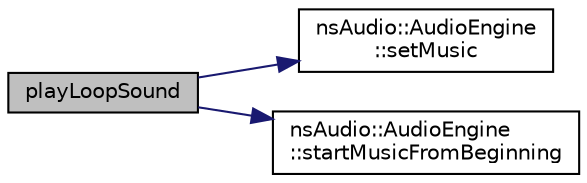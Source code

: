 digraph "playLoopSound"
{
 // LATEX_PDF_SIZE
  edge [fontname="Helvetica",fontsize="10",labelfontname="Helvetica",labelfontsize="10"];
  node [fontname="Helvetica",fontsize="10",shape=record];
  rankdir="LR";
  Node1 [label="playLoopSound",height=0.2,width=0.4,color="black", fillcolor="grey75", style="filled", fontcolor="black",tooltip="Joue un sons en boucle."];
  Node1 -> Node2 [color="midnightblue",fontsize="10",style="solid",fontname="Helvetica"];
  Node2 [label="nsAudio::AudioEngine\l::setMusic",height=0.2,width=0.4,color="black", fillcolor="white", style="filled",URL="$classns_audio_1_1_audio_engine.html#a6ef72eb80bef2c1b0764c40f629d2536",tooltip="Définit le fichier audio de la musique."];
  Node1 -> Node3 [color="midnightblue",fontsize="10",style="solid",fontname="Helvetica"];
  Node3 [label="nsAudio::AudioEngine\l::startMusicFromBeginning",height=0.2,width=0.4,color="black", fillcolor="white", style="filled",URL="$classns_audio_1_1_audio_engine.html#ac1343ed3afe38eb80a222969f3d74d6d",tooltip="Relance la musique depuis le début."];
}
